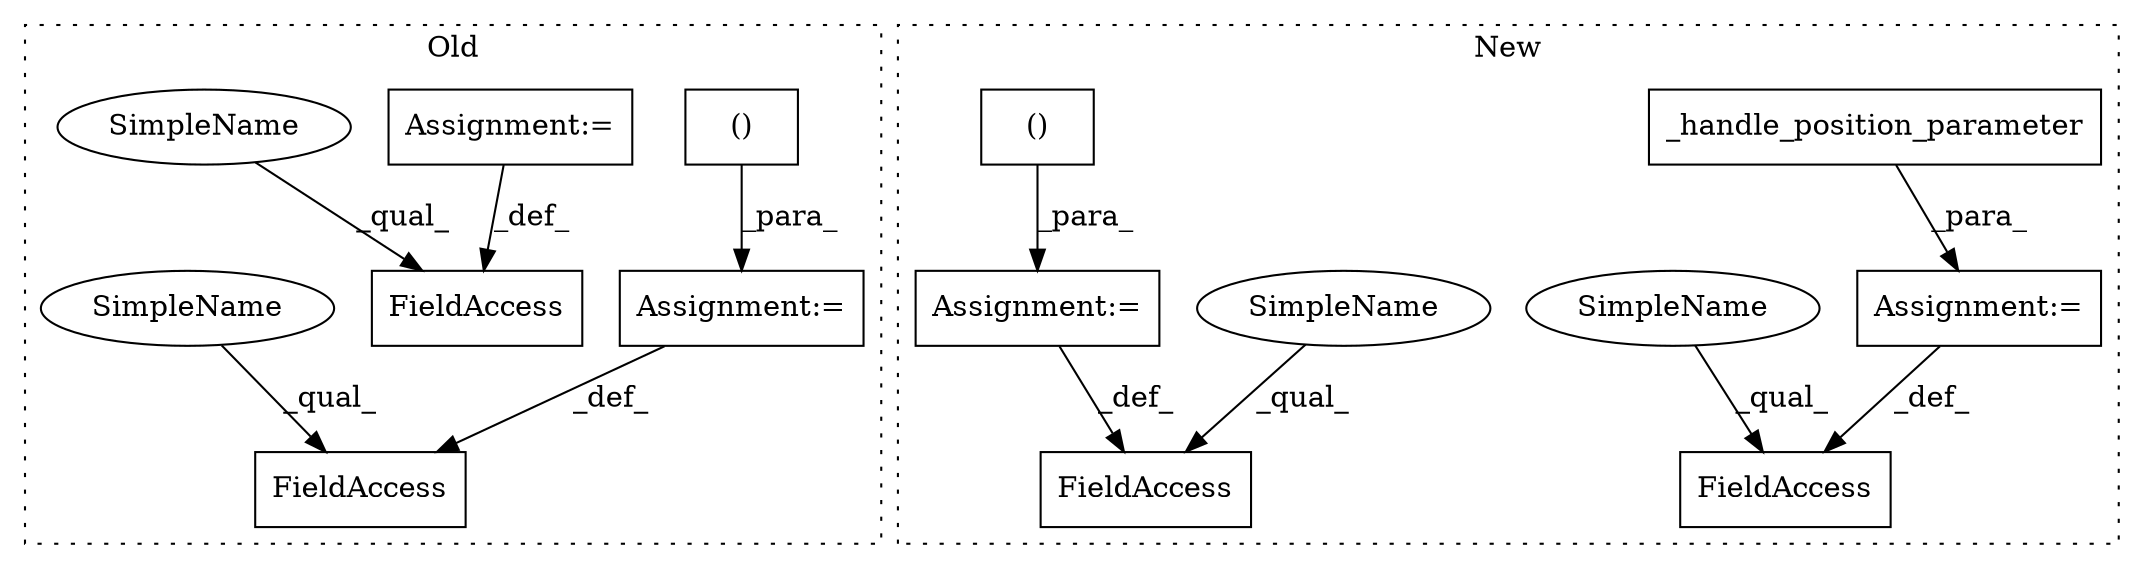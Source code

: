 digraph G {
subgraph cluster0 {
1 [label="()" a="106" s="18043" l="28" shape="box"];
4 [label="Assignment:=" a="7" s="17945" l="1" shape="box"];
6 [label="FieldAccess" a="22" s="17923" l="22" shape="box"];
9 [label="FieldAccess" a="22" s="18079" l="36" shape="box"];
11 [label="Assignment:=" a="7" s="18115" l="1" shape="box"];
12 [label="SimpleName" a="42" s="18079" l="4" shape="ellipse"];
13 [label="SimpleName" a="42" s="17923" l="4" shape="ellipse"];
label = "Old";
style="dotted";
}
subgraph cluster1 {
2 [label="_handle_position_parameter" a="32" s="68867,68902" l="27,1" shape="box"];
3 [label="FieldAccess" a="22" s="68853" l="13" shape="box"];
5 [label="Assignment:=" a="7" s="68866" l="1" shape="box"];
7 [label="FieldAccess" a="22" s="68807" l="9" shape="box"];
8 [label="()" a="106" s="68822" l="24" shape="box"];
10 [label="Assignment:=" a="7" s="68816" l="6" shape="box"];
14 [label="SimpleName" a="42" s="68853" l="4" shape="ellipse"];
15 [label="SimpleName" a="42" s="68807" l="4" shape="ellipse"];
label = "New";
style="dotted";
}
1 -> 4 [label="_para_"];
2 -> 5 [label="_para_"];
4 -> 6 [label="_def_"];
5 -> 3 [label="_def_"];
8 -> 10 [label="_para_"];
10 -> 7 [label="_def_"];
11 -> 9 [label="_def_"];
12 -> 9 [label="_qual_"];
13 -> 6 [label="_qual_"];
14 -> 3 [label="_qual_"];
15 -> 7 [label="_qual_"];
}